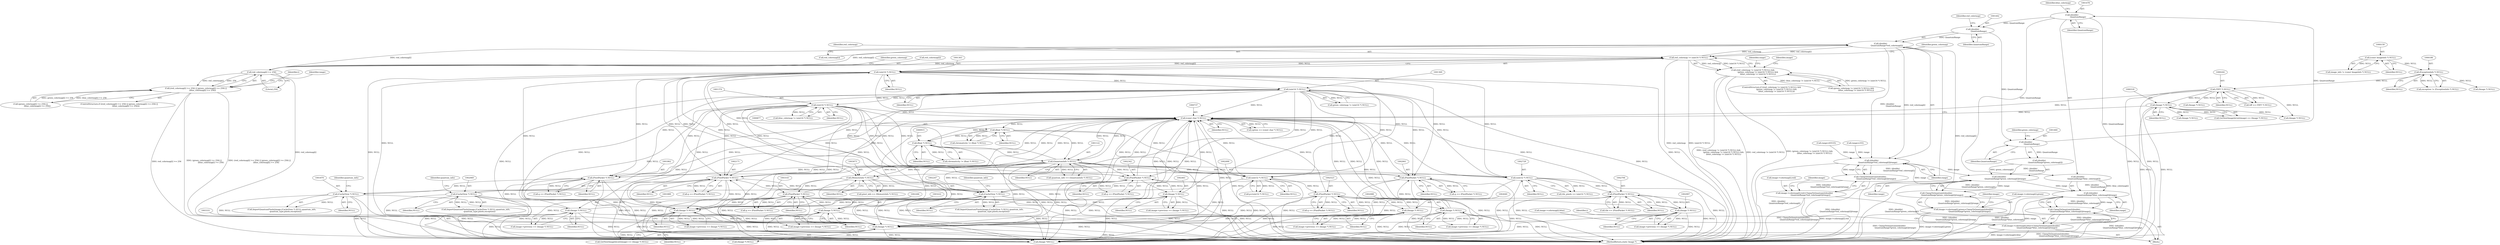 digraph "0_ImageMagick_f8877abac8e568b2f339cca70c2c3c1b6eaec288@array" {
"1001440" [label="(Call,(double)\n                    QuantumRange*red_colormap[i])"];
"1001441" [label="(Call,(double)\n                    QuantumRange)"];
"1001477" [label="(Call,(double)\n                    QuantumRange)"];
"1001459" [label="(Call,(double)\n                    QuantumRange)"];
"1001360" [label="(Call,red_colormap != (uint16 *) NULL)"];
"1001440" [label="(Call,(double)\n                    QuantumRange*red_colormap[i])"];
"1001395" [label="(Call,red_colormap[i] >= 256)"];
"1001362" [label="(Call,(uint16 *) NULL)"];
"1001121" [label="(Call,(QuantumInfo *) NULL)"];
"1000876" [label="(Call,(float *) NULL)"];
"1000736" [label="(Call,(const char *) NULL)"];
"1002341" [label="(Call,(PixelPacket *) NULL)"];
"1002460" [label="(Call,(Image *) NULL)"];
"1001373" [label="(Call,(uint16 *) NULL)"];
"1001368" [label="(Call,(uint16 *) NULL)"];
"1003221" [label="(Call,(Image *) NULL)"];
"1003142" [label="(Call,(PixelPacket *) NULL)"];
"1003072" [label="(Call,(MemoryInfo *) NULL)"];
"1001888" [label="(Call,(Image *) NULL)"];
"1001869" [label="(Call,(CacheView *) NULL)"];
"1001861" [label="(Call,(PixelPacket *) NULL)"];
"1002728" [label="(Call,(uint32 *) NULL)"];
"1002087" [label="(Call,(Image *) NULL)"];
"1002068" [label="(Call,(CacheView *) NULL)"];
"1002060" [label="(Call,(PixelPacket *) NULL)"];
"1000243" [label="(Call,(TIFF *) NULL)"];
"1000185" [label="(Call,(ExceptionInfo *) NULL)"];
"1000158" [label="(Call,(const ImageInfo *) NULL)"];
"1002639" [label="(Call,(Image *) NULL)"];
"1002522" [label="(Call,(PixelPacket *) NULL)"];
"1002489" [label="(Call,(uint32 *) NULL)"];
"1002793" [label="(Call,(PixelPacket *) NULL)"];
"1002996" [label="(Call,(Image *) NULL)"];
"1000317" [label="(Call,(Image *) NULL)"];
"1003330" [label="(Call,(Image *) NULL)"];
"1002170" [label="(Call,(PixelPacket *) NULL)"];
"1002265" [label="(Call,(Image *) NULL)"];
"1002246" [label="(Call,(CacheView *) NULL)"];
"1000914" [label="(Call,(float *) NULL)"];
"1001359" [label="(Call,(red_colormap != (uint16 *) NULL) &&\n                (green_colormap != (uint16 *) NULL) &&\n                (blue_colormap != (uint16 *) NULL))"];
"1001394" [label="(Call,(red_colormap[i] >= 256) || (green_colormap[i] >= 256) ||\n                      (blue_colormap[i] >= 256))"];
"1001439" [label="(Call,((double)\n                    QuantumRange*red_colormap[i])/range)"];
"1001438" [label="(Call,ClampToQuantum(((double)\n                    QuantumRange*red_colormap[i])/range))"];
"1001430" [label="(Call,image->colormap[i].red=ClampToQuantum(((double)\n                    QuantumRange*red_colormap[i])/range))"];
"1001457" [label="(Call,((double)\n                    QuantumRange*green_colormap[i])/range)"];
"1001456" [label="(Call,ClampToQuantum(((double)\n                    QuantumRange*green_colormap[i])/range))"];
"1001448" [label="(Call,image->colormap[i].green=ClampToQuantum(((double)\n                    QuantumRange*green_colormap[i])/range))"];
"1001475" [label="(Call,((double)\n                    QuantumRange*blue_colormap[i])/range)"];
"1001474" [label="(Call,ClampToQuantum(((double)\n                    QuantumRange*blue_colormap[i])/range))"];
"1001466" [label="(Call,image->colormap[i].blue=ClampToQuantum(((double)\n                    QuantumRange*blue_colormap[i])/range))"];
"1001429" [label="(Block,)"];
"1003142" [label="(Call,(PixelPacket *) NULL)"];
"1003144" [label="(Identifier,NULL)"];
"1002998" [label="(Identifier,NULL)"];
"1001465" [label="(Identifier,range)"];
"1001859" [label="(Call,q == (PixelPacket *) NULL)"];
"1002062" [label="(Identifier,NULL)"];
"1003330" [label="(Call,(Image *) NULL)"];
"1001449" [label="(Call,image->colormap[i].green)"];
"1002460" [label="(Call,(Image *) NULL)"];
"1003140" [label="(Call,q == (PixelPacket *) NULL)"];
"1002089" [label="(Identifier,NULL)"];
"1001412" [label="(Call,range=65535)"];
"1000243" [label="(Call,(TIFF *) NULL)"];
"1002265" [label="(Call,(Image *) NULL)"];
"1002522" [label="(Call,(PixelPacket *) NULL)"];
"1002339" [label="(Call,q == (PixelPacket *) NULL)"];
"1001371" [label="(Call,blue_colormap != (uint16 *) NULL)"];
"1002244" [label="(Call,ImportQuantumPixels(image,(CacheView *) NULL,quantum_info,\n              quantum_type,pixels,exception))"];
"1001476" [label="(Call,(double)\n                    QuantumRange*blue_colormap[i])"];
"1002172" [label="(Identifier,NULL)"];
"1001487" [label="(Identifier,image)"];
"1001359" [label="(Call,(red_colormap != (uint16 *) NULL) &&\n                (green_colormap != (uint16 *) NULL) &&\n                (blue_colormap != (uint16 *) NULL))"];
"1002639" [label="(Call,(Image *) NULL)"];
"1002068" [label="(Call,(CacheView *) NULL)"];
"1000187" [label="(Identifier,NULL)"];
"1002341" [label="(Call,(PixelPacket *) NULL)"];
"1003393" [label="(Call,(Image *)NULL)"];
"1001871" [label="(Identifier,NULL)"];
"1000158" [label="(Call,(const ImageInfo *) NULL)"];
"1000734" [label="(Call,option == (const char *) NULL)"];
"1002996" [label="(Call,(Image *) NULL)"];
"1000912" [label="(Call,chromaticity != (float *) NULL)"];
"1001443" [label="(Identifier,QuantumRange)"];
"1002087" [label="(Call,(Image *) NULL)"];
"1001368" [label="(Call,(uint16 *) NULL)"];
"1003074" [label="(Identifier,NULL)"];
"1002066" [label="(Call,ImportQuantumPixels(image,(CacheView *) NULL,quantum_info,\n            quantum_type,pixels,exception))"];
"1001863" [label="(Identifier,NULL)"];
"1001394" [label="(Call,(red_colormap[i] >= 256) || (green_colormap[i] >= 256) ||\n                      (blue_colormap[i] >= 256))"];
"1001867" [label="(Call,ImportQuantumPixels(image,(CacheView *) NULL,quantum_info,\n            quantum_type,pixels,exception))"];
"1003223" [label="(Identifier,NULL)"];
"1000314" [label="(Call,GetNextImageInList(image) == (Image *) NULL)"];
"1001456" [label="(Call,ClampToQuantum(((double)\n                    QuantumRange*green_colormap[i])/range))"];
"1001367" [label="(Identifier,green_colormap)"];
"1001470" [label="(Identifier,image)"];
"1001364" [label="(Identifier,NULL)"];
"1000307" [label="(Call,(Image *) NULL)"];
"1000736" [label="(Call,(const char *) NULL)"];
"1002083" [label="(Call,image->previous == (Image *) NULL)"];
"1001466" [label="(Call,image->colormap[i].blue=ClampToQuantum(((double)\n                    QuantumRange*blue_colormap[i])/range))"];
"1001362" [label="(Call,(uint16 *) NULL)"];
"1002168" [label="(Call,q == (PixelPacket *) NULL)"];
"1002520" [label="(Call,q == (PixelPacket *) NULL)"];
"1001366" [label="(Call,green_colormap != (uint16 *) NULL)"];
"1003399" [label="(MethodReturn,static Image *)"];
"1003217" [label="(Call,image->previous == (Image *) NULL)"];
"1001467" [label="(Call,image->colormap[i].blue)"];
"1000914" [label="(Call,(float *) NULL)"];
"1000319" [label="(Identifier,NULL)"];
"1000874" [label="(Call,chromaticity != (float *) NULL)"];
"1001458" [label="(Call,(double)\n                    QuantumRange*green_colormap[i])"];
"1001365" [label="(Call,(green_colormap != (uint16 *) NULL) &&\n                (blue_colormap != (uint16 *) NULL))"];
"1002248" [label="(Identifier,NULL)"];
"1000878" [label="(Identifier,NULL)"];
"1001463" [label="(Identifier,green_colormap)"];
"1001396" [label="(Call,red_colormap[i])"];
"1001378" [label="(Identifier,range)"];
"1001430" [label="(Call,image->colormap[i].red=ClampToQuantum(((double)\n                    QuantumRange*red_colormap[i])/range))"];
"1002267" [label="(Identifier,NULL)"];
"1001447" [label="(Identifier,range)"];
"1001119" [label="(Call,quantum_info == (QuantumInfo *) NULL)"];
"1002793" [label="(Call,(PixelPacket *) NULL)"];
"1001370" [label="(Identifier,NULL)"];
"1001121" [label="(Call,(QuantumInfo *) NULL)"];
"1001431" [label="(Call,image->colormap[i].red)"];
"1002071" [label="(Identifier,quantum_info)"];
"1001483" [label="(Identifier,range)"];
"1002246" [label="(Call,(CacheView *) NULL)"];
"1000160" [label="(Identifier,NULL)"];
"1003221" [label="(Call,(Image *) NULL)"];
"1001479" [label="(Identifier,QuantumRange)"];
"1001393" [label="(ControlStructure,if ((red_colormap[i] >= 256) || (green_colormap[i] >= 256) ||\n                      (blue_colormap[i] >= 256)))"];
"1002261" [label="(Call,image->previous == (Image *) NULL)"];
"1001481" [label="(Identifier,blue_colormap)"];
"1001457" [label="(Call,((double)\n                    QuantumRange*green_colormap[i])/range)"];
"1002170" [label="(Call,(PixelPacket *) NULL)"];
"1002070" [label="(Identifier,NULL)"];
"1002524" [label="(Identifier,NULL)"];
"1001448" [label="(Call,image->colormap[i].green=ClampToQuantum(((double)\n                    QuantumRange*green_colormap[i])/range))"];
"1001477" [label="(Call,(double)\n                    QuantumRange)"];
"1002489" [label="(Call,(uint32 *) NULL)"];
"1003332" [label="(Identifier,NULL)"];
"1002060" [label="(Call,(PixelPacket *) NULL)"];
"1001403" [label="(Identifier,green_colormap)"];
"1000328" [label="(Call,(Image *) NULL)"];
"1001439" [label="(Call,((double)\n                    QuantumRange*red_colormap[i])/range)"];
"1003072" [label="(Call,(MemoryInfo *) NULL)"];
"1000156" [label="(Call,image_info != (const ImageInfo *) NULL)"];
"1000916" [label="(Identifier,NULL)"];
"1002462" [label="(Identifier,NULL)"];
"1000876" [label="(Call,(float *) NULL)"];
"1002641" [label="(Identifier,NULL)"];
"1003070" [label="(Call,pixel_info == (MemoryInfo *) NULL)"];
"1001392" [label="(Identifier,i)"];
"1001869" [label="(Call,(CacheView *) NULL)"];
"1000241" [label="(Call,tiff == (TIFF *) NULL)"];
"1001438" [label="(Call,ClampToQuantum(((double)\n                    QuantumRange*red_colormap[i])/range))"];
"1001459" [label="(Call,(double)\n                    QuantumRange)"];
"1000183" [label="(Call,exception != (ExceptionInfo *) NULL)"];
"1001360" [label="(Call,red_colormap != (uint16 *) NULL)"];
"1001428" [label="(Identifier,i)"];
"1000317" [label="(Call,(Image *) NULL)"];
"1001375" [label="(Identifier,NULL)"];
"1000185" [label="(Call,(ExceptionInfo *) NULL)"];
"1000252" [label="(Call,(Image *) NULL)"];
"1001413" [label="(Identifier,range)"];
"1001474" [label="(Call,ClampToQuantum(((double)\n                    QuantumRange*blue_colormap[i])/range))"];
"1002058" [label="(Call,q == (PixelPacket *) NULL)"];
"1002791" [label="(Call,tile == (PixelPacket *) NULL)"];
"1002635" [label="(Call,image->previous == (Image *) NULL)"];
"1001377" [label="(Call,range=255)"];
"1001475" [label="(Call,((double)\n                    QuantumRange*blue_colormap[i])/range)"];
"1001872" [label="(Identifier,quantum_info)"];
"1001400" [label="(Call,(green_colormap[i] >= 256) ||\n                      (blue_colormap[i] >= 256))"];
"1001890" [label="(Identifier,NULL)"];
"1001440" [label="(Call,(double)\n                    QuantumRange*red_colormap[i])"];
"1001358" [label="(ControlStructure,if ((red_colormap != (uint16 *) NULL) &&\n                (green_colormap != (uint16 *) NULL) &&\n                (blue_colormap != (uint16 *) NULL)))"];
"1003327" [label="(Call,GetNextImageInList(image) == (Image *) NULL)"];
"1001861" [label="(Call,(PixelPacket *) NULL)"];
"1001441" [label="(Call,(double)\n                    QuantumRange)"];
"1002730" [label="(Identifier,NULL)"];
"1002487" [label="(Call,p=(uint32 *) NULL)"];
"1002726" [label="(Call,tile_pixels == (uint32 *) NULL)"];
"1002249" [label="(Identifier,quantum_info)"];
"1001461" [label="(Identifier,QuantumRange)"];
"1001888" [label="(Call,(Image *) NULL)"];
"1001361" [label="(Identifier,red_colormap)"];
"1000738" [label="(Identifier,NULL)"];
"1002728" [label="(Call,(uint32 *) NULL)"];
"1002795" [label="(Identifier,NULL)"];
"1001373" [label="(Call,(uint16 *) NULL)"];
"1002343" [label="(Identifier,NULL)"];
"1001395" [label="(Call,red_colormap[i] >= 256)"];
"1002456" [label="(Call,image->previous == (Image *) NULL)"];
"1001884" [label="(Call,image->previous == (Image *) NULL)"];
"1001444" [label="(Call,red_colormap[i])"];
"1002992" [label="(Call,image->previous == (Image *) NULL)"];
"1003339" [label="(Call,(Image *) NULL)"];
"1002491" [label="(Identifier,NULL)"];
"1000245" [label="(Identifier,NULL)"];
"1001445" [label="(Identifier,red_colormap)"];
"1001399" [label="(Literal,256)"];
"1001123" [label="(Identifier,NULL)"];
"1001452" [label="(Identifier,image)"];
"1000215" [label="(Call,(Image *) NULL)"];
"1001440" -> "1001439"  [label="AST: "];
"1001440" -> "1001444"  [label="CFG: "];
"1001441" -> "1001440"  [label="AST: "];
"1001444" -> "1001440"  [label="AST: "];
"1001447" -> "1001440"  [label="CFG: "];
"1001440" -> "1003399"  [label="DDG: red_colormap[i]"];
"1001440" -> "1001360"  [label="DDG: red_colormap[i]"];
"1001440" -> "1001395"  [label="DDG: red_colormap[i]"];
"1001440" -> "1001439"  [label="DDG: (double)\n                    QuantumRange"];
"1001440" -> "1001439"  [label="DDG: red_colormap[i]"];
"1001441" -> "1001440"  [label="DDG: QuantumRange"];
"1001360" -> "1001440"  [label="DDG: red_colormap"];
"1001395" -> "1001440"  [label="DDG: red_colormap[i]"];
"1001441" -> "1001443"  [label="CFG: "];
"1001442" -> "1001441"  [label="AST: "];
"1001443" -> "1001441"  [label="AST: "];
"1001445" -> "1001441"  [label="CFG: "];
"1001477" -> "1001441"  [label="DDG: QuantumRange"];
"1001441" -> "1001459"  [label="DDG: QuantumRange"];
"1001477" -> "1001476"  [label="AST: "];
"1001477" -> "1001479"  [label="CFG: "];
"1001478" -> "1001477"  [label="AST: "];
"1001479" -> "1001477"  [label="AST: "];
"1001481" -> "1001477"  [label="CFG: "];
"1001477" -> "1003399"  [label="DDG: QuantumRange"];
"1001477" -> "1001476"  [label="DDG: QuantumRange"];
"1001459" -> "1001477"  [label="DDG: QuantumRange"];
"1001459" -> "1001458"  [label="AST: "];
"1001459" -> "1001461"  [label="CFG: "];
"1001460" -> "1001459"  [label="AST: "];
"1001461" -> "1001459"  [label="AST: "];
"1001463" -> "1001459"  [label="CFG: "];
"1001459" -> "1001458"  [label="DDG: QuantumRange"];
"1001360" -> "1001359"  [label="AST: "];
"1001360" -> "1001362"  [label="CFG: "];
"1001361" -> "1001360"  [label="AST: "];
"1001362" -> "1001360"  [label="AST: "];
"1001367" -> "1001360"  [label="CFG: "];
"1001359" -> "1001360"  [label="CFG: "];
"1001360" -> "1003399"  [label="DDG: red_colormap"];
"1001360" -> "1003399"  [label="DDG: (uint16 *) NULL"];
"1001360" -> "1001359"  [label="DDG: red_colormap"];
"1001360" -> "1001359"  [label="DDG: (uint16 *) NULL"];
"1001395" -> "1001360"  [label="DDG: red_colormap[i]"];
"1001362" -> "1001360"  [label="DDG: NULL"];
"1001360" -> "1001395"  [label="DDG: red_colormap"];
"1001395" -> "1001394"  [label="AST: "];
"1001395" -> "1001399"  [label="CFG: "];
"1001396" -> "1001395"  [label="AST: "];
"1001399" -> "1001395"  [label="AST: "];
"1001403" -> "1001395"  [label="CFG: "];
"1001394" -> "1001395"  [label="CFG: "];
"1001395" -> "1003399"  [label="DDG: red_colormap[i]"];
"1001395" -> "1001394"  [label="DDG: red_colormap[i]"];
"1001395" -> "1001394"  [label="DDG: 256"];
"1001362" -> "1001364"  [label="CFG: "];
"1001363" -> "1001362"  [label="AST: "];
"1001364" -> "1001362"  [label="AST: "];
"1001362" -> "1003399"  [label="DDG: NULL"];
"1001362" -> "1000736"  [label="DDG: NULL"];
"1001121" -> "1001362"  [label="DDG: NULL"];
"1001362" -> "1001368"  [label="DDG: NULL"];
"1001362" -> "1001861"  [label="DDG: NULL"];
"1001362" -> "1002060"  [label="DDG: NULL"];
"1001362" -> "1002170"  [label="DDG: NULL"];
"1001362" -> "1002246"  [label="DDG: NULL"];
"1001362" -> "1002265"  [label="DDG: NULL"];
"1001362" -> "1002341"  [label="DDG: NULL"];
"1001362" -> "1002489"  [label="DDG: NULL"];
"1001362" -> "1002728"  [label="DDG: NULL"];
"1001362" -> "1003072"  [label="DDG: NULL"];
"1001362" -> "1003330"  [label="DDG: NULL"];
"1001362" -> "1003393"  [label="DDG: NULL"];
"1001121" -> "1001119"  [label="AST: "];
"1001121" -> "1001123"  [label="CFG: "];
"1001122" -> "1001121"  [label="AST: "];
"1001123" -> "1001121"  [label="AST: "];
"1001119" -> "1001121"  [label="CFG: "];
"1001121" -> "1003399"  [label="DDG: NULL"];
"1001121" -> "1000736"  [label="DDG: NULL"];
"1001121" -> "1001119"  [label="DDG: NULL"];
"1000876" -> "1001121"  [label="DDG: NULL"];
"1000914" -> "1001121"  [label="DDG: NULL"];
"1000736" -> "1001121"  [label="DDG: NULL"];
"1001121" -> "1001861"  [label="DDG: NULL"];
"1001121" -> "1002060"  [label="DDG: NULL"];
"1001121" -> "1002170"  [label="DDG: NULL"];
"1001121" -> "1002246"  [label="DDG: NULL"];
"1001121" -> "1002265"  [label="DDG: NULL"];
"1001121" -> "1002341"  [label="DDG: NULL"];
"1001121" -> "1002489"  [label="DDG: NULL"];
"1001121" -> "1002728"  [label="DDG: NULL"];
"1001121" -> "1003072"  [label="DDG: NULL"];
"1001121" -> "1003330"  [label="DDG: NULL"];
"1001121" -> "1003393"  [label="DDG: NULL"];
"1000876" -> "1000874"  [label="AST: "];
"1000876" -> "1000878"  [label="CFG: "];
"1000877" -> "1000876"  [label="AST: "];
"1000878" -> "1000876"  [label="AST: "];
"1000874" -> "1000876"  [label="CFG: "];
"1000876" -> "1003399"  [label="DDG: NULL"];
"1000876" -> "1000874"  [label="DDG: NULL"];
"1000736" -> "1000876"  [label="DDG: NULL"];
"1000876" -> "1000914"  [label="DDG: NULL"];
"1000876" -> "1003393"  [label="DDG: NULL"];
"1000736" -> "1000734"  [label="AST: "];
"1000736" -> "1000738"  [label="CFG: "];
"1000737" -> "1000736"  [label="AST: "];
"1000738" -> "1000736"  [label="AST: "];
"1000734" -> "1000736"  [label="CFG: "];
"1000736" -> "1003399"  [label="DDG: NULL"];
"1000736" -> "1000734"  [label="DDG: NULL"];
"1002341" -> "1000736"  [label="DDG: NULL"];
"1002460" -> "1000736"  [label="DDG: NULL"];
"1003221" -> "1000736"  [label="DDG: NULL"];
"1001888" -> "1000736"  [label="DDG: NULL"];
"1002728" -> "1000736"  [label="DDG: NULL"];
"1003142" -> "1000736"  [label="DDG: NULL"];
"1001869" -> "1000736"  [label="DDG: NULL"];
"1002087" -> "1000736"  [label="DDG: NULL"];
"1001373" -> "1000736"  [label="DDG: NULL"];
"1001368" -> "1000736"  [label="DDG: NULL"];
"1000243" -> "1000736"  [label="DDG: NULL"];
"1002639" -> "1000736"  [label="DDG: NULL"];
"1002793" -> "1000736"  [label="DDG: NULL"];
"1002489" -> "1000736"  [label="DDG: NULL"];
"1001861" -> "1000736"  [label="DDG: NULL"];
"1002996" -> "1000736"  [label="DDG: NULL"];
"1002060" -> "1000736"  [label="DDG: NULL"];
"1000317" -> "1000736"  [label="DDG: NULL"];
"1002522" -> "1000736"  [label="DDG: NULL"];
"1003072" -> "1000736"  [label="DDG: NULL"];
"1003330" -> "1000736"  [label="DDG: NULL"];
"1002170" -> "1000736"  [label="DDG: NULL"];
"1002265" -> "1000736"  [label="DDG: NULL"];
"1002246" -> "1000736"  [label="DDG: NULL"];
"1002068" -> "1000736"  [label="DDG: NULL"];
"1000736" -> "1000914"  [label="DDG: NULL"];
"1000736" -> "1003393"  [label="DDG: NULL"];
"1002341" -> "1002339"  [label="AST: "];
"1002341" -> "1002343"  [label="CFG: "];
"1002342" -> "1002341"  [label="AST: "];
"1002343" -> "1002341"  [label="AST: "];
"1002339" -> "1002341"  [label="CFG: "];
"1002341" -> "1003399"  [label="DDG: NULL"];
"1002341" -> "1002339"  [label="DDG: NULL"];
"1002460" -> "1002341"  [label="DDG: NULL"];
"1001373" -> "1002341"  [label="DDG: NULL"];
"1001368" -> "1002341"  [label="DDG: NULL"];
"1002341" -> "1002460"  [label="DDG: NULL"];
"1002341" -> "1003330"  [label="DDG: NULL"];
"1002341" -> "1003393"  [label="DDG: NULL"];
"1002460" -> "1002456"  [label="AST: "];
"1002460" -> "1002462"  [label="CFG: "];
"1002461" -> "1002460"  [label="AST: "];
"1002462" -> "1002460"  [label="AST: "];
"1002456" -> "1002460"  [label="CFG: "];
"1002460" -> "1003399"  [label="DDG: NULL"];
"1002460" -> "1002456"  [label="DDG: NULL"];
"1002460" -> "1003330"  [label="DDG: NULL"];
"1002460" -> "1003393"  [label="DDG: NULL"];
"1001373" -> "1001371"  [label="AST: "];
"1001373" -> "1001375"  [label="CFG: "];
"1001374" -> "1001373"  [label="AST: "];
"1001375" -> "1001373"  [label="AST: "];
"1001371" -> "1001373"  [label="CFG: "];
"1001373" -> "1003399"  [label="DDG: NULL"];
"1001373" -> "1001371"  [label="DDG: NULL"];
"1001368" -> "1001373"  [label="DDG: NULL"];
"1001373" -> "1001861"  [label="DDG: NULL"];
"1001373" -> "1002060"  [label="DDG: NULL"];
"1001373" -> "1002170"  [label="DDG: NULL"];
"1001373" -> "1002246"  [label="DDG: NULL"];
"1001373" -> "1002265"  [label="DDG: NULL"];
"1001373" -> "1002489"  [label="DDG: NULL"];
"1001373" -> "1002728"  [label="DDG: NULL"];
"1001373" -> "1003072"  [label="DDG: NULL"];
"1001373" -> "1003330"  [label="DDG: NULL"];
"1001373" -> "1003393"  [label="DDG: NULL"];
"1001368" -> "1001366"  [label="AST: "];
"1001368" -> "1001370"  [label="CFG: "];
"1001369" -> "1001368"  [label="AST: "];
"1001370" -> "1001368"  [label="AST: "];
"1001366" -> "1001368"  [label="CFG: "];
"1001368" -> "1003399"  [label="DDG: NULL"];
"1001368" -> "1001366"  [label="DDG: NULL"];
"1001368" -> "1001861"  [label="DDG: NULL"];
"1001368" -> "1002060"  [label="DDG: NULL"];
"1001368" -> "1002170"  [label="DDG: NULL"];
"1001368" -> "1002246"  [label="DDG: NULL"];
"1001368" -> "1002265"  [label="DDG: NULL"];
"1001368" -> "1002489"  [label="DDG: NULL"];
"1001368" -> "1002728"  [label="DDG: NULL"];
"1001368" -> "1003072"  [label="DDG: NULL"];
"1001368" -> "1003330"  [label="DDG: NULL"];
"1001368" -> "1003393"  [label="DDG: NULL"];
"1003221" -> "1003217"  [label="AST: "];
"1003221" -> "1003223"  [label="CFG: "];
"1003222" -> "1003221"  [label="AST: "];
"1003223" -> "1003221"  [label="AST: "];
"1003217" -> "1003221"  [label="CFG: "];
"1003221" -> "1003399"  [label="DDG: NULL"];
"1003221" -> "1003142"  [label="DDG: NULL"];
"1003221" -> "1003217"  [label="DDG: NULL"];
"1003142" -> "1003221"  [label="DDG: NULL"];
"1003221" -> "1003330"  [label="DDG: NULL"];
"1003221" -> "1003393"  [label="DDG: NULL"];
"1003142" -> "1003140"  [label="AST: "];
"1003142" -> "1003144"  [label="CFG: "];
"1003143" -> "1003142"  [label="AST: "];
"1003144" -> "1003142"  [label="AST: "];
"1003140" -> "1003142"  [label="CFG: "];
"1003142" -> "1003399"  [label="DDG: NULL"];
"1003142" -> "1003140"  [label="DDG: NULL"];
"1003072" -> "1003142"  [label="DDG: NULL"];
"1003142" -> "1003330"  [label="DDG: NULL"];
"1003142" -> "1003393"  [label="DDG: NULL"];
"1003072" -> "1003070"  [label="AST: "];
"1003072" -> "1003074"  [label="CFG: "];
"1003073" -> "1003072"  [label="AST: "];
"1003074" -> "1003072"  [label="AST: "];
"1003070" -> "1003072"  [label="CFG: "];
"1003072" -> "1003399"  [label="DDG: NULL"];
"1003072" -> "1003070"  [label="DDG: NULL"];
"1003072" -> "1003330"  [label="DDG: NULL"];
"1003072" -> "1003393"  [label="DDG: NULL"];
"1001888" -> "1001884"  [label="AST: "];
"1001888" -> "1001890"  [label="CFG: "];
"1001889" -> "1001888"  [label="AST: "];
"1001890" -> "1001888"  [label="AST: "];
"1001884" -> "1001888"  [label="CFG: "];
"1001888" -> "1003399"  [label="DDG: NULL"];
"1001888" -> "1001861"  [label="DDG: NULL"];
"1001888" -> "1001884"  [label="DDG: NULL"];
"1001869" -> "1001888"  [label="DDG: NULL"];
"1001888" -> "1003330"  [label="DDG: NULL"];
"1001888" -> "1003393"  [label="DDG: NULL"];
"1001869" -> "1001867"  [label="AST: "];
"1001869" -> "1001871"  [label="CFG: "];
"1001870" -> "1001869"  [label="AST: "];
"1001871" -> "1001869"  [label="AST: "];
"1001872" -> "1001869"  [label="CFG: "];
"1001869" -> "1003399"  [label="DDG: NULL"];
"1001869" -> "1001867"  [label="DDG: NULL"];
"1001861" -> "1001869"  [label="DDG: NULL"];
"1001869" -> "1003330"  [label="DDG: NULL"];
"1001869" -> "1003393"  [label="DDG: NULL"];
"1001861" -> "1001859"  [label="AST: "];
"1001861" -> "1001863"  [label="CFG: "];
"1001862" -> "1001861"  [label="AST: "];
"1001863" -> "1001861"  [label="AST: "];
"1001859" -> "1001861"  [label="CFG: "];
"1001861" -> "1003399"  [label="DDG: NULL"];
"1001861" -> "1001859"  [label="DDG: NULL"];
"1001861" -> "1003330"  [label="DDG: NULL"];
"1001861" -> "1003393"  [label="DDG: NULL"];
"1002728" -> "1002726"  [label="AST: "];
"1002728" -> "1002730"  [label="CFG: "];
"1002729" -> "1002728"  [label="AST: "];
"1002730" -> "1002728"  [label="AST: "];
"1002726" -> "1002728"  [label="CFG: "];
"1002728" -> "1003399"  [label="DDG: NULL"];
"1002728" -> "1002726"  [label="DDG: NULL"];
"1002728" -> "1002793"  [label="DDG: NULL"];
"1002728" -> "1003330"  [label="DDG: NULL"];
"1002728" -> "1003393"  [label="DDG: NULL"];
"1002087" -> "1002083"  [label="AST: "];
"1002087" -> "1002089"  [label="CFG: "];
"1002088" -> "1002087"  [label="AST: "];
"1002089" -> "1002087"  [label="AST: "];
"1002083" -> "1002087"  [label="CFG: "];
"1002087" -> "1003399"  [label="DDG: NULL"];
"1002087" -> "1002060"  [label="DDG: NULL"];
"1002087" -> "1002083"  [label="DDG: NULL"];
"1002068" -> "1002087"  [label="DDG: NULL"];
"1002087" -> "1003330"  [label="DDG: NULL"];
"1002087" -> "1003393"  [label="DDG: NULL"];
"1002068" -> "1002066"  [label="AST: "];
"1002068" -> "1002070"  [label="CFG: "];
"1002069" -> "1002068"  [label="AST: "];
"1002070" -> "1002068"  [label="AST: "];
"1002071" -> "1002068"  [label="CFG: "];
"1002068" -> "1003399"  [label="DDG: NULL"];
"1002068" -> "1002066"  [label="DDG: NULL"];
"1002060" -> "1002068"  [label="DDG: NULL"];
"1002068" -> "1003330"  [label="DDG: NULL"];
"1002068" -> "1003393"  [label="DDG: NULL"];
"1002060" -> "1002058"  [label="AST: "];
"1002060" -> "1002062"  [label="CFG: "];
"1002061" -> "1002060"  [label="AST: "];
"1002062" -> "1002060"  [label="AST: "];
"1002058" -> "1002060"  [label="CFG: "];
"1002060" -> "1003399"  [label="DDG: NULL"];
"1002060" -> "1002058"  [label="DDG: NULL"];
"1002060" -> "1003330"  [label="DDG: NULL"];
"1002060" -> "1003393"  [label="DDG: NULL"];
"1000243" -> "1000241"  [label="AST: "];
"1000243" -> "1000245"  [label="CFG: "];
"1000244" -> "1000243"  [label="AST: "];
"1000245" -> "1000243"  [label="AST: "];
"1000241" -> "1000243"  [label="CFG: "];
"1000243" -> "1003399"  [label="DDG: NULL"];
"1000243" -> "1000241"  [label="DDG: NULL"];
"1000185" -> "1000243"  [label="DDG: NULL"];
"1000243" -> "1000252"  [label="DDG: NULL"];
"1000243" -> "1000307"  [label="DDG: NULL"];
"1000243" -> "1000317"  [label="DDG: NULL"];
"1000243" -> "1003393"  [label="DDG: NULL"];
"1000185" -> "1000183"  [label="AST: "];
"1000185" -> "1000187"  [label="CFG: "];
"1000186" -> "1000185"  [label="AST: "];
"1000187" -> "1000185"  [label="AST: "];
"1000183" -> "1000185"  [label="CFG: "];
"1000185" -> "1000183"  [label="DDG: NULL"];
"1000158" -> "1000185"  [label="DDG: NULL"];
"1000185" -> "1000215"  [label="DDG: NULL"];
"1000158" -> "1000156"  [label="AST: "];
"1000158" -> "1000160"  [label="CFG: "];
"1000159" -> "1000158"  [label="AST: "];
"1000160" -> "1000158"  [label="AST: "];
"1000156" -> "1000158"  [label="CFG: "];
"1000158" -> "1000156"  [label="DDG: NULL"];
"1002639" -> "1002635"  [label="AST: "];
"1002639" -> "1002641"  [label="CFG: "];
"1002640" -> "1002639"  [label="AST: "];
"1002641" -> "1002639"  [label="AST: "];
"1002635" -> "1002639"  [label="CFG: "];
"1002639" -> "1003399"  [label="DDG: NULL"];
"1002639" -> "1002522"  [label="DDG: NULL"];
"1002639" -> "1002635"  [label="DDG: NULL"];
"1002522" -> "1002639"  [label="DDG: NULL"];
"1002639" -> "1003330"  [label="DDG: NULL"];
"1002639" -> "1003393"  [label="DDG: NULL"];
"1002522" -> "1002520"  [label="AST: "];
"1002522" -> "1002524"  [label="CFG: "];
"1002523" -> "1002522"  [label="AST: "];
"1002524" -> "1002522"  [label="AST: "];
"1002520" -> "1002522"  [label="CFG: "];
"1002522" -> "1003399"  [label="DDG: NULL"];
"1002522" -> "1002520"  [label="DDG: NULL"];
"1002489" -> "1002522"  [label="DDG: NULL"];
"1002522" -> "1003330"  [label="DDG: NULL"];
"1002522" -> "1003393"  [label="DDG: NULL"];
"1002489" -> "1002487"  [label="AST: "];
"1002489" -> "1002491"  [label="CFG: "];
"1002490" -> "1002489"  [label="AST: "];
"1002491" -> "1002489"  [label="AST: "];
"1002487" -> "1002489"  [label="CFG: "];
"1002489" -> "1003399"  [label="DDG: NULL"];
"1002489" -> "1002487"  [label="DDG: NULL"];
"1002489" -> "1003330"  [label="DDG: NULL"];
"1002489" -> "1003393"  [label="DDG: NULL"];
"1002793" -> "1002791"  [label="AST: "];
"1002793" -> "1002795"  [label="CFG: "];
"1002794" -> "1002793"  [label="AST: "];
"1002795" -> "1002793"  [label="AST: "];
"1002791" -> "1002793"  [label="CFG: "];
"1002793" -> "1003399"  [label="DDG: NULL"];
"1002793" -> "1002791"  [label="DDG: NULL"];
"1002996" -> "1002793"  [label="DDG: NULL"];
"1002793" -> "1002996"  [label="DDG: NULL"];
"1002793" -> "1003330"  [label="DDG: NULL"];
"1002793" -> "1003393"  [label="DDG: NULL"];
"1002996" -> "1002992"  [label="AST: "];
"1002996" -> "1002998"  [label="CFG: "];
"1002997" -> "1002996"  [label="AST: "];
"1002998" -> "1002996"  [label="AST: "];
"1002992" -> "1002996"  [label="CFG: "];
"1002996" -> "1003399"  [label="DDG: NULL"];
"1002996" -> "1002992"  [label="DDG: NULL"];
"1002996" -> "1003330"  [label="DDG: NULL"];
"1002996" -> "1003393"  [label="DDG: NULL"];
"1000317" -> "1000314"  [label="AST: "];
"1000317" -> "1000319"  [label="CFG: "];
"1000318" -> "1000317"  [label="AST: "];
"1000319" -> "1000317"  [label="AST: "];
"1000314" -> "1000317"  [label="CFG: "];
"1000317" -> "1003399"  [label="DDG: NULL"];
"1000317" -> "1000307"  [label="DDG: NULL"];
"1000317" -> "1000314"  [label="DDG: NULL"];
"1000317" -> "1000328"  [label="DDG: NULL"];
"1000317" -> "1003393"  [label="DDG: NULL"];
"1003330" -> "1003327"  [label="AST: "];
"1003330" -> "1003332"  [label="CFG: "];
"1003331" -> "1003330"  [label="AST: "];
"1003332" -> "1003330"  [label="AST: "];
"1003327" -> "1003330"  [label="CFG: "];
"1003330" -> "1003399"  [label="DDG: NULL"];
"1003330" -> "1003327"  [label="DDG: NULL"];
"1002170" -> "1003330"  [label="DDG: NULL"];
"1002265" -> "1003330"  [label="DDG: NULL"];
"1002246" -> "1003330"  [label="DDG: NULL"];
"1003330" -> "1003339"  [label="DDG: NULL"];
"1003330" -> "1003393"  [label="DDG: NULL"];
"1002170" -> "1002168"  [label="AST: "];
"1002170" -> "1002172"  [label="CFG: "];
"1002171" -> "1002170"  [label="AST: "];
"1002172" -> "1002170"  [label="AST: "];
"1002168" -> "1002170"  [label="CFG: "];
"1002170" -> "1003399"  [label="DDG: NULL"];
"1002170" -> "1002168"  [label="DDG: NULL"];
"1002265" -> "1002170"  [label="DDG: NULL"];
"1002246" -> "1002170"  [label="DDG: NULL"];
"1002170" -> "1002246"  [label="DDG: NULL"];
"1002170" -> "1002265"  [label="DDG: NULL"];
"1002170" -> "1003393"  [label="DDG: NULL"];
"1002265" -> "1002261"  [label="AST: "];
"1002265" -> "1002267"  [label="CFG: "];
"1002266" -> "1002265"  [label="AST: "];
"1002267" -> "1002265"  [label="AST: "];
"1002261" -> "1002265"  [label="CFG: "];
"1002265" -> "1003399"  [label="DDG: NULL"];
"1002265" -> "1002261"  [label="DDG: NULL"];
"1002246" -> "1002265"  [label="DDG: NULL"];
"1002265" -> "1003393"  [label="DDG: NULL"];
"1002246" -> "1002244"  [label="AST: "];
"1002246" -> "1002248"  [label="CFG: "];
"1002247" -> "1002246"  [label="AST: "];
"1002248" -> "1002246"  [label="AST: "];
"1002249" -> "1002246"  [label="CFG: "];
"1002246" -> "1003399"  [label="DDG: NULL"];
"1002246" -> "1002244"  [label="DDG: NULL"];
"1002246" -> "1003393"  [label="DDG: NULL"];
"1000914" -> "1000912"  [label="AST: "];
"1000914" -> "1000916"  [label="CFG: "];
"1000915" -> "1000914"  [label="AST: "];
"1000916" -> "1000914"  [label="AST: "];
"1000912" -> "1000914"  [label="CFG: "];
"1000914" -> "1003399"  [label="DDG: NULL"];
"1000914" -> "1000912"  [label="DDG: NULL"];
"1000914" -> "1003393"  [label="DDG: NULL"];
"1001359" -> "1001358"  [label="AST: "];
"1001359" -> "1001365"  [label="CFG: "];
"1001365" -> "1001359"  [label="AST: "];
"1001378" -> "1001359"  [label="CFG: "];
"1001487" -> "1001359"  [label="CFG: "];
"1001359" -> "1003399"  [label="DDG: (red_colormap != (uint16 *) NULL) &&\n                (green_colormap != (uint16 *) NULL) &&\n                (blue_colormap != (uint16 *) NULL)"];
"1001359" -> "1003399"  [label="DDG: red_colormap != (uint16 *) NULL"];
"1001359" -> "1003399"  [label="DDG: (green_colormap != (uint16 *) NULL) &&\n                (blue_colormap != (uint16 *) NULL)"];
"1001365" -> "1001359"  [label="DDG: green_colormap != (uint16 *) NULL"];
"1001365" -> "1001359"  [label="DDG: blue_colormap != (uint16 *) NULL"];
"1001394" -> "1001393"  [label="AST: "];
"1001394" -> "1001400"  [label="CFG: "];
"1001400" -> "1001394"  [label="AST: "];
"1001413" -> "1001394"  [label="CFG: "];
"1001392" -> "1001394"  [label="CFG: "];
"1001394" -> "1003399"  [label="DDG: (green_colormap[i] >= 256) ||\n                      (blue_colormap[i] >= 256)"];
"1001394" -> "1003399"  [label="DDG: (red_colormap[i] >= 256) || (green_colormap[i] >= 256) ||\n                      (blue_colormap[i] >= 256)"];
"1001394" -> "1003399"  [label="DDG: red_colormap[i] >= 256"];
"1001400" -> "1001394"  [label="DDG: green_colormap[i] >= 256"];
"1001400" -> "1001394"  [label="DDG: blue_colormap[i] >= 256"];
"1001439" -> "1001438"  [label="AST: "];
"1001439" -> "1001447"  [label="CFG: "];
"1001447" -> "1001439"  [label="AST: "];
"1001438" -> "1001439"  [label="CFG: "];
"1001439" -> "1003399"  [label="DDG: (double)\n                    QuantumRange*red_colormap[i]"];
"1001439" -> "1001438"  [label="DDG: (double)\n                    QuantumRange*red_colormap[i]"];
"1001439" -> "1001438"  [label="DDG: range"];
"1001475" -> "1001439"  [label="DDG: range"];
"1001377" -> "1001439"  [label="DDG: range"];
"1001412" -> "1001439"  [label="DDG: range"];
"1001439" -> "1001457"  [label="DDG: range"];
"1001438" -> "1001430"  [label="AST: "];
"1001430" -> "1001438"  [label="CFG: "];
"1001438" -> "1003399"  [label="DDG: ((double)\n                    QuantumRange*red_colormap[i])/range"];
"1001438" -> "1001430"  [label="DDG: ((double)\n                    QuantumRange*red_colormap[i])/range"];
"1001430" -> "1001429"  [label="AST: "];
"1001431" -> "1001430"  [label="AST: "];
"1001452" -> "1001430"  [label="CFG: "];
"1001430" -> "1003399"  [label="DDG: ClampToQuantum(((double)\n                    QuantumRange*red_colormap[i])/range)"];
"1001430" -> "1003399"  [label="DDG: image->colormap[i].red"];
"1001457" -> "1001456"  [label="AST: "];
"1001457" -> "1001465"  [label="CFG: "];
"1001458" -> "1001457"  [label="AST: "];
"1001465" -> "1001457"  [label="AST: "];
"1001456" -> "1001457"  [label="CFG: "];
"1001457" -> "1003399"  [label="DDG: (double)\n                    QuantumRange*green_colormap[i]"];
"1001457" -> "1001456"  [label="DDG: (double)\n                    QuantumRange*green_colormap[i]"];
"1001457" -> "1001456"  [label="DDG: range"];
"1001458" -> "1001457"  [label="DDG: (double)\n                    QuantumRange"];
"1001458" -> "1001457"  [label="DDG: green_colormap[i]"];
"1001457" -> "1001475"  [label="DDG: range"];
"1001456" -> "1001448"  [label="AST: "];
"1001448" -> "1001456"  [label="CFG: "];
"1001456" -> "1003399"  [label="DDG: ((double)\n                    QuantumRange*green_colormap[i])/range"];
"1001456" -> "1001448"  [label="DDG: ((double)\n                    QuantumRange*green_colormap[i])/range"];
"1001448" -> "1001429"  [label="AST: "];
"1001449" -> "1001448"  [label="AST: "];
"1001470" -> "1001448"  [label="CFG: "];
"1001448" -> "1003399"  [label="DDG: image->colormap[i].green"];
"1001448" -> "1003399"  [label="DDG: ClampToQuantum(((double)\n                    QuantumRange*green_colormap[i])/range)"];
"1001475" -> "1001474"  [label="AST: "];
"1001475" -> "1001483"  [label="CFG: "];
"1001476" -> "1001475"  [label="AST: "];
"1001483" -> "1001475"  [label="AST: "];
"1001474" -> "1001475"  [label="CFG: "];
"1001475" -> "1003399"  [label="DDG: (double)\n                    QuantumRange*blue_colormap[i]"];
"1001475" -> "1003399"  [label="DDG: range"];
"1001475" -> "1001474"  [label="DDG: (double)\n                    QuantumRange*blue_colormap[i]"];
"1001475" -> "1001474"  [label="DDG: range"];
"1001476" -> "1001475"  [label="DDG: (double)\n                    QuantumRange"];
"1001476" -> "1001475"  [label="DDG: blue_colormap[i]"];
"1001474" -> "1001466"  [label="AST: "];
"1001466" -> "1001474"  [label="CFG: "];
"1001474" -> "1003399"  [label="DDG: ((double)\n                    QuantumRange*blue_colormap[i])/range"];
"1001474" -> "1001466"  [label="DDG: ((double)\n                    QuantumRange*blue_colormap[i])/range"];
"1001466" -> "1001429"  [label="AST: "];
"1001467" -> "1001466"  [label="AST: "];
"1001428" -> "1001466"  [label="CFG: "];
"1001466" -> "1003399"  [label="DDG: ClampToQuantum(((double)\n                    QuantumRange*blue_colormap[i])/range)"];
"1001466" -> "1003399"  [label="DDG: image->colormap[i].blue"];
}

